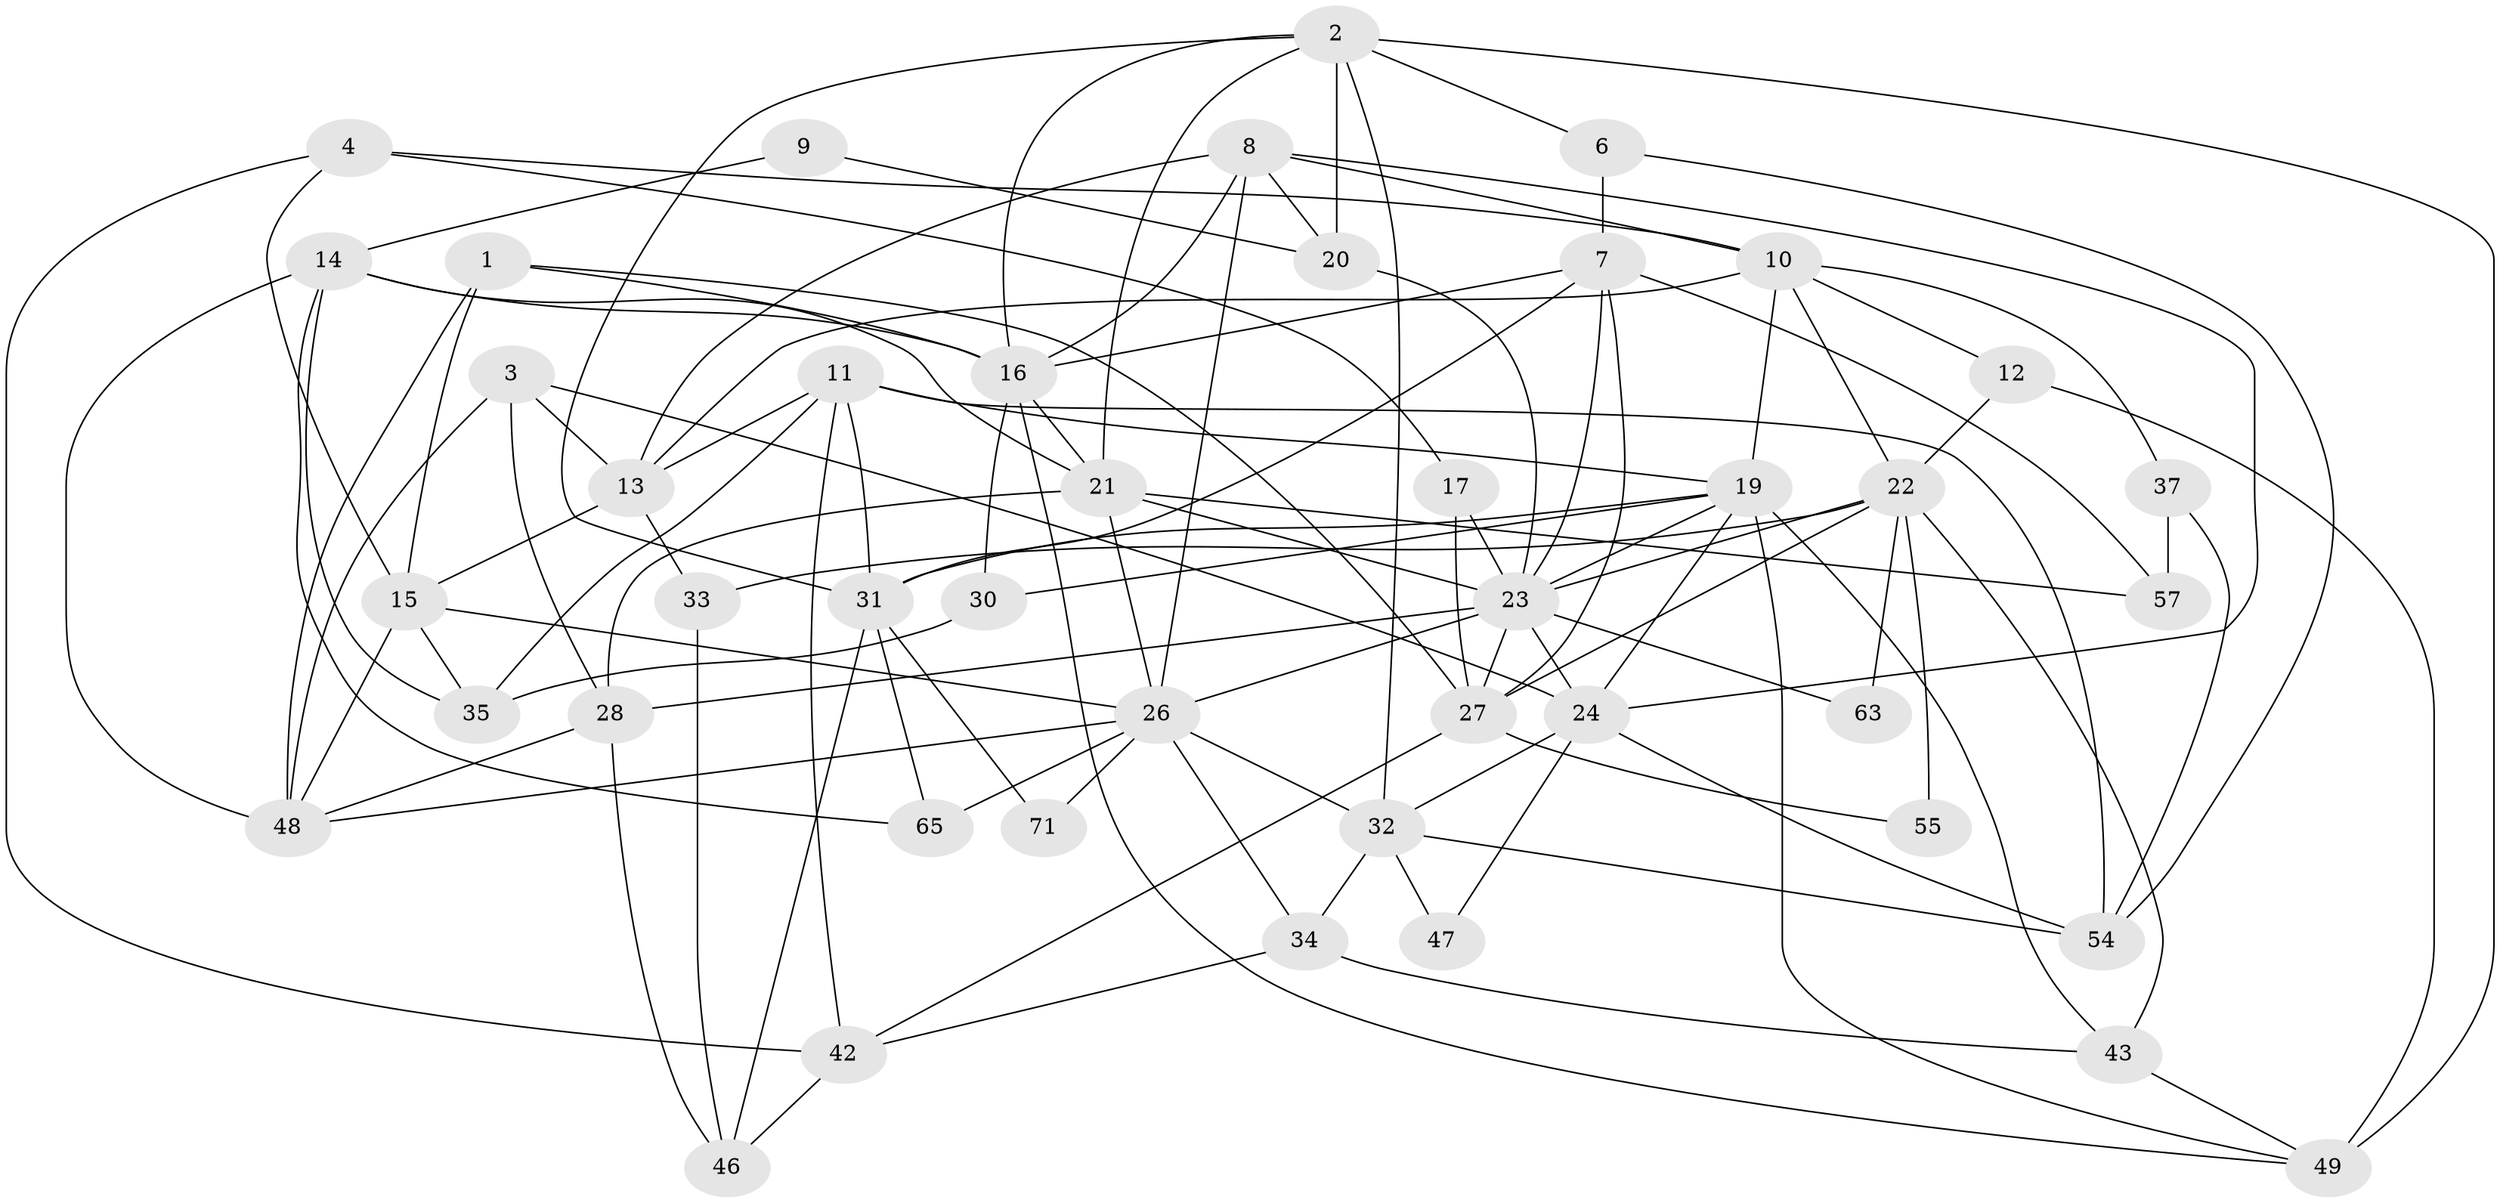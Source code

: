 // Generated by graph-tools (version 1.1) at 2025/52/02/27/25 19:52:03]
// undirected, 44 vertices, 110 edges
graph export_dot {
graph [start="1"]
  node [color=gray90,style=filled];
  1;
  2 [super="+29"];
  3 [super="+5"];
  4 [super="+39"];
  6 [super="+41"];
  7 [super="+64"];
  8 [super="+36"];
  9;
  10 [super="+25"];
  11 [super="+59"];
  12 [super="+68"];
  13 [super="+18"];
  14 [super="+51"];
  15 [super="+56"];
  16 [super="+50"];
  17;
  19 [super="+38"];
  20 [super="+66"];
  21 [super="+40"];
  22 [super="+67"];
  23 [super="+62"];
  24 [super="+58"];
  26 [super="+53"];
  27 [super="+45"];
  28 [super="+60"];
  30;
  31 [super="+44"];
  32 [super="+69"];
  33;
  34;
  35;
  37;
  42 [super="+61"];
  43;
  46 [super="+70"];
  47;
  48;
  49 [super="+52"];
  54;
  55;
  57;
  63;
  65;
  71;
  1 -- 48;
  1 -- 27;
  1 -- 16;
  1 -- 15;
  2 -- 21;
  2 -- 20;
  2 -- 31;
  2 -- 16;
  2 -- 32;
  2 -- 49;
  2 -- 6;
  3 -- 28;
  3 -- 48;
  3 -- 13;
  3 -- 24;
  4 -- 10 [weight=2];
  4 -- 15 [weight=2];
  4 -- 17;
  4 -- 42;
  6 -- 7 [weight=2];
  6 -- 54;
  7 -- 31;
  7 -- 27;
  7 -- 16;
  7 -- 57;
  7 -- 23;
  8 -- 16;
  8 -- 26;
  8 -- 24;
  8 -- 10;
  8 -- 20;
  8 -- 13;
  9 -- 20;
  9 -- 14;
  10 -- 37;
  10 -- 13;
  10 -- 19;
  10 -- 22;
  10 -- 12;
  11 -- 35;
  11 -- 19;
  11 -- 54;
  11 -- 42;
  11 -- 13;
  11 -- 31;
  12 -- 49 [weight=2];
  12 -- 22;
  13 -- 33;
  13 -- 15;
  14 -- 35;
  14 -- 21;
  14 -- 16;
  14 -- 48;
  14 -- 65;
  15 -- 48;
  15 -- 35;
  15 -- 26;
  16 -- 21;
  16 -- 49;
  16 -- 30;
  17 -- 23;
  17 -- 27;
  19 -- 49;
  19 -- 23;
  19 -- 24;
  19 -- 43;
  19 -- 30;
  19 -- 31;
  20 -- 23;
  21 -- 57;
  21 -- 26;
  21 -- 28;
  21 -- 23;
  22 -- 43;
  22 -- 55;
  22 -- 33;
  22 -- 23;
  22 -- 27;
  22 -- 63;
  23 -- 26;
  23 -- 28 [weight=2];
  23 -- 27;
  23 -- 63;
  23 -- 24;
  24 -- 32;
  24 -- 54;
  24 -- 47;
  26 -- 34;
  26 -- 32;
  26 -- 65;
  26 -- 48;
  26 -- 71;
  27 -- 42;
  27 -- 55;
  28 -- 46;
  28 -- 48;
  30 -- 35;
  31 -- 65;
  31 -- 71;
  31 -- 46;
  32 -- 34;
  32 -- 47;
  32 -- 54;
  33 -- 46;
  34 -- 43;
  34 -- 42;
  37 -- 57;
  37 -- 54;
  42 -- 46;
  43 -- 49;
}
